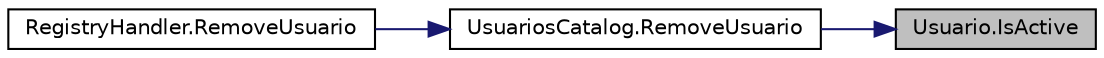 digraph "Usuario.IsActive"
{
 // INTERACTIVE_SVG=YES
 // LATEX_PDF_SIZE
  edge [fontname="Helvetica",fontsize="10",labelfontname="Helvetica",labelfontsize="10"];
  node [fontname="Helvetica",fontsize="10",shape=record];
  rankdir="RL";
  Node1 [label="Usuario.IsActive",height=0.2,width=0.4,color="black", fillcolor="grey75", style="filled", fontcolor="black",tooltip="Checkea si el usuario está activo."];
  Node1 -> Node2 [dir="back",color="midnightblue",fontsize="10",style="solid",fontname="Helvetica"];
  Node2 [label="UsuariosCatalog.RemoveUsuario",height=0.2,width=0.4,color="black", fillcolor="white", style="filled",URL="$classUsuariosCatalog.html#a961c4715374589f1eef9ff7a65dd8866",tooltip="Método para eliminar un usuario, en realidad para simplificar simplemente se le daría de baja."];
  Node2 -> Node3 [dir="back",color="midnightblue",fontsize="10",style="solid",fontname="Helvetica"];
  Node3 [label="RegistryHandler.RemoveUsuario",height=0.2,width=0.4,color="black", fillcolor="white", style="filled",URL="$classRegistryHandler.html#a5891aaccf0f0b364757161dcf5f97ab5",tooltip="Método para eliminar un Usuario."];
}

